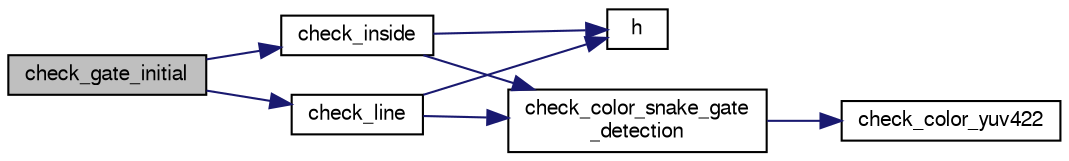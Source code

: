 digraph "check_gate_initial"
{
  edge [fontname="FreeSans",fontsize="10",labelfontname="FreeSans",labelfontsize="10"];
  node [fontname="FreeSans",fontsize="10",shape=record];
  rankdir="LR";
  Node1 [label="check_gate_initial",height=0.2,width=0.4,color="black", fillcolor="grey75", style="filled", fontcolor="black"];
  Node1 -> Node2 [color="midnightblue",fontsize="10",style="solid",fontname="FreeSans"];
  Node2 [label="check_inside",height=0.2,width=0.4,color="black", fillcolor="white", style="filled",URL="$snake__gate__detection_8c.html#ad427f2f71b35a1c9cfddeda6016eadbf"];
  Node2 -> Node3 [color="midnightblue",fontsize="10",style="solid",fontname="FreeSans"];
  Node3 [label="h",height=0.2,width=0.4,color="black", fillcolor="white", style="filled",URL="$UKF__Wind__Estimator_8c.html#a1b540e52aff26922bc43ff126fa35270"];
  Node2 -> Node4 [color="midnightblue",fontsize="10",style="solid",fontname="FreeSans"];
  Node4 [label="check_color_snake_gate\l_detection",height=0.2,width=0.4,color="black", fillcolor="white", style="filled",URL="$snake__gate__detection_8c.html#a0981ce70dd28acd9b61fd0da4248798f"];
  Node4 -> Node5 [color="midnightblue",fontsize="10",style="solid",fontname="FreeSans"];
  Node5 [label="check_color_yuv422",height=0.2,width=0.4,color="black", fillcolor="white", style="filled",URL="$image_8c.html#a6f14c04ea0779b7962d796490e0c8420",tooltip="Checks the color of a single pixel in a YUV422 image. "];
  Node1 -> Node6 [color="midnightblue",fontsize="10",style="solid",fontname="FreeSans"];
  Node6 [label="check_line",height=0.2,width=0.4,color="black", fillcolor="white", style="filled",URL="$snake__gate__detection_8c.html#a4fc05622300f85dd1b71353c16923ca6",tooltip="Checks whether points on a line between two 2D-points are of a given color. "];
  Node6 -> Node3 [color="midnightblue",fontsize="10",style="solid",fontname="FreeSans"];
  Node6 -> Node4 [color="midnightblue",fontsize="10",style="solid",fontname="FreeSans"];
}
